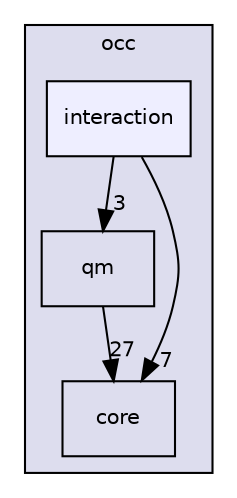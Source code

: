 digraph "/home/runner/work/occ/occ/include/occ/interaction" {
  bgcolor=transparent;
  compound=true
  node [ fontsize="10", fontname="Helvetica"];
  edge [ labelfontsize="10", labelfontname="Helvetica"];
  subgraph clusterdir_8b7861ad11e4db9a5e6a6da237b17e56 {
    graph [ bgcolor="#ddddee", pencolor="black", label="occ" fontname="Helvetica", fontsize="10", URL="dir_8b7861ad11e4db9a5e6a6da237b17e56.html"]
  dir_737cf82dfc93877bbe50a83dfe5e1c2d [shape=box label="qm" URL="dir_737cf82dfc93877bbe50a83dfe5e1c2d.html"];
  dir_a9a9bd00ca35510371062c24de1517b5 [shape=box label="core" URL="dir_a9a9bd00ca35510371062c24de1517b5.html"];
  dir_29fadc98e3e70bfdc2bb36e646c9c464 [shape=box, label="interaction", style="filled", fillcolor="#eeeeff", pencolor="black", URL="dir_29fadc98e3e70bfdc2bb36e646c9c464.html"];
  }
  dir_737cf82dfc93877bbe50a83dfe5e1c2d->dir_a9a9bd00ca35510371062c24de1517b5 [headlabel="27", labeldistance=1.5 headhref="dir_000004_000003.html"];
  dir_29fadc98e3e70bfdc2bb36e646c9c464->dir_737cf82dfc93877bbe50a83dfe5e1c2d [headlabel="3", labeldistance=1.5 headhref="dir_000010_000004.html"];
  dir_29fadc98e3e70bfdc2bb36e646c9c464->dir_a9a9bd00ca35510371062c24de1517b5 [headlabel="7", labeldistance=1.5 headhref="dir_000010_000003.html"];
}
